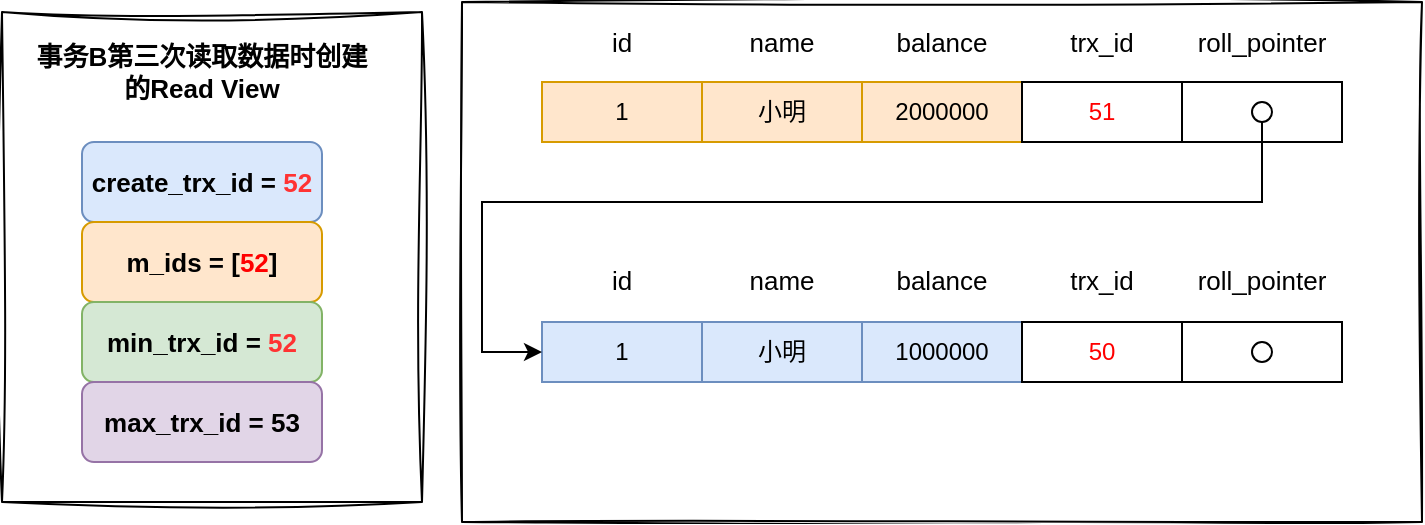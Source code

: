 <mxfile version="21.0.6" type="github">
  <diagram name="第 1 页" id="8c-cIs_c3Myc0rdRLRGu">
    <mxGraphModel dx="1366" dy="836" grid="1" gridSize="10" guides="1" tooltips="1" connect="1" arrows="1" fold="1" page="1" pageScale="1" pageWidth="827" pageHeight="1169" math="0" shadow="0">
      <root>
        <mxCell id="0" />
        <mxCell id="1" parent="0" />
        <mxCell id="Va4RsTK_EDJFepulWqic-35" value="" style="rounded=0;whiteSpace=wrap;html=1;sketch=1;curveFitting=1;jiggle=2;" vertex="1" parent="1">
          <mxGeometry x="320" y="60" width="480" height="260" as="geometry" />
        </mxCell>
        <mxCell id="Va4RsTK_EDJFepulWqic-7" value="" style="rounded=0;whiteSpace=wrap;html=1;sketch=1;curveFitting=1;jiggle=2;" vertex="1" parent="1">
          <mxGeometry x="90" y="65" width="210" height="245" as="geometry" />
        </mxCell>
        <mxCell id="Va4RsTK_EDJFepulWqic-2" value="&lt;font style=&quot;font-size: 13px;&quot;&gt;&lt;b&gt;create_trx_id = &lt;font color=&quot;#ff3333&quot;&gt;52&lt;/font&gt;&lt;/b&gt;&lt;/font&gt;" style="rounded=1;whiteSpace=wrap;html=1;fillColor=#dae8fc;strokeColor=#6c8ebf;" vertex="1" parent="1">
          <mxGeometry x="130" y="130" width="120" height="40" as="geometry" />
        </mxCell>
        <mxCell id="Va4RsTK_EDJFepulWqic-3" value="&lt;font style=&quot;font-size: 13px;&quot;&gt;&lt;b&gt;m_ids = [&lt;font color=&quot;#ff0000&quot;&gt;52&lt;/font&gt;]&lt;/b&gt;&lt;/font&gt;" style="rounded=1;whiteSpace=wrap;html=1;fillColor=#ffe6cc;strokeColor=#d79b00;" vertex="1" parent="1">
          <mxGeometry x="130" y="170" width="120" height="40" as="geometry" />
        </mxCell>
        <mxCell id="Va4RsTK_EDJFepulWqic-4" value="&lt;font style=&quot;font-size: 13px;&quot;&gt;&lt;b&gt;min_trx_id = &lt;font color=&quot;#ff3333&quot;&gt;52&lt;/font&gt;&lt;/b&gt;&lt;/font&gt;" style="rounded=1;whiteSpace=wrap;html=1;fillColor=#d5e8d4;strokeColor=#82b366;" vertex="1" parent="1">
          <mxGeometry x="130" y="210" width="120" height="40" as="geometry" />
        </mxCell>
        <mxCell id="Va4RsTK_EDJFepulWqic-5" value="&lt;font style=&quot;font-size: 13px;&quot;&gt;&lt;b&gt;max_trx_id = 53&lt;/b&gt;&lt;/font&gt;" style="rounded=1;whiteSpace=wrap;html=1;fillColor=#e1d5e7;strokeColor=#9673a6;" vertex="1" parent="1">
          <mxGeometry x="130" y="250" width="120" height="40" as="geometry" />
        </mxCell>
        <mxCell id="Va4RsTK_EDJFepulWqic-6" value="&lt;font style=&quot;font-size: 13px;&quot;&gt;&lt;b&gt;事务B第三次读取数据时创建的Read View&lt;/b&gt;&lt;/font&gt;" style="text;html=1;strokeColor=none;fillColor=none;align=center;verticalAlign=middle;whiteSpace=wrap;rounded=0;" vertex="1" parent="1">
          <mxGeometry x="100" y="80" width="180" height="30" as="geometry" />
        </mxCell>
        <mxCell id="Va4RsTK_EDJFepulWqic-9" value="1" style="rounded=0;whiteSpace=wrap;html=1;fillColor=#ffe6cc;strokeColor=#d79b00;" vertex="1" parent="1">
          <mxGeometry x="360" y="100" width="80" height="30" as="geometry" />
        </mxCell>
        <mxCell id="Va4RsTK_EDJFepulWqic-10" value="1" style="rounded=0;whiteSpace=wrap;html=1;fillColor=#dae8fc;strokeColor=#6c8ebf;" vertex="1" parent="1">
          <mxGeometry x="360" y="220" width="80" height="30" as="geometry" />
        </mxCell>
        <mxCell id="Va4RsTK_EDJFepulWqic-12" value="小明" style="rounded=0;whiteSpace=wrap;html=1;fillColor=#ffe6cc;strokeColor=#d79b00;" vertex="1" parent="1">
          <mxGeometry x="440" y="100" width="80" height="30" as="geometry" />
        </mxCell>
        <mxCell id="Va4RsTK_EDJFepulWqic-13" value="小明" style="rounded=0;whiteSpace=wrap;html=1;fillColor=#dae8fc;strokeColor=#6c8ebf;" vertex="1" parent="1">
          <mxGeometry x="440" y="220" width="80" height="30" as="geometry" />
        </mxCell>
        <mxCell id="Va4RsTK_EDJFepulWqic-14" value="2000000" style="rounded=0;whiteSpace=wrap;html=1;fillColor=#ffe6cc;strokeColor=#d79b00;" vertex="1" parent="1">
          <mxGeometry x="520" y="100" width="80" height="30" as="geometry" />
        </mxCell>
        <mxCell id="Va4RsTK_EDJFepulWqic-15" value="1000000" style="rounded=0;whiteSpace=wrap;html=1;fillColor=#dae8fc;strokeColor=#6c8ebf;" vertex="1" parent="1">
          <mxGeometry x="520" y="220" width="80" height="30" as="geometry" />
        </mxCell>
        <mxCell id="Va4RsTK_EDJFepulWqic-16" value="&lt;font color=&quot;#ff0000&quot;&gt;51&lt;/font&gt;" style="rounded=0;whiteSpace=wrap;html=1;" vertex="1" parent="1">
          <mxGeometry x="600" y="100" width="80" height="30" as="geometry" />
        </mxCell>
        <mxCell id="Va4RsTK_EDJFepulWqic-17" value="&lt;font color=&quot;#ff0000&quot;&gt;50&lt;/font&gt;" style="rounded=0;whiteSpace=wrap;html=1;" vertex="1" parent="1">
          <mxGeometry x="600" y="220" width="80" height="30" as="geometry" />
        </mxCell>
        <mxCell id="Va4RsTK_EDJFepulWqic-18" value="" style="rounded=0;whiteSpace=wrap;html=1;" vertex="1" parent="1">
          <mxGeometry x="680" y="100" width="80" height="30" as="geometry" />
        </mxCell>
        <mxCell id="Va4RsTK_EDJFepulWqic-19" value="" style="rounded=0;whiteSpace=wrap;html=1;" vertex="1" parent="1">
          <mxGeometry x="680" y="220" width="80" height="30" as="geometry" />
        </mxCell>
        <mxCell id="Va4RsTK_EDJFepulWqic-20" value="&lt;font style=&quot;font-size: 13px;&quot;&gt;id&lt;/font&gt;" style="text;html=1;strokeColor=none;fillColor=none;align=center;verticalAlign=middle;whiteSpace=wrap;rounded=0;" vertex="1" parent="1">
          <mxGeometry x="370" y="65" width="60" height="30" as="geometry" />
        </mxCell>
        <mxCell id="Va4RsTK_EDJFepulWqic-21" value="&lt;font style=&quot;font-size: 13px;&quot;&gt;name&lt;/font&gt;" style="text;html=1;strokeColor=none;fillColor=none;align=center;verticalAlign=middle;whiteSpace=wrap;rounded=0;" vertex="1" parent="1">
          <mxGeometry x="450" y="65" width="60" height="30" as="geometry" />
        </mxCell>
        <mxCell id="Va4RsTK_EDJFepulWqic-22" value="&lt;font style=&quot;font-size: 13px;&quot;&gt;balance&lt;/font&gt;" style="text;html=1;strokeColor=none;fillColor=none;align=center;verticalAlign=middle;whiteSpace=wrap;rounded=0;" vertex="1" parent="1">
          <mxGeometry x="530" y="65" width="60" height="30" as="geometry" />
        </mxCell>
        <mxCell id="Va4RsTK_EDJFepulWqic-23" value="&lt;font style=&quot;font-size: 13px;&quot;&gt;trx_id&lt;/font&gt;" style="text;html=1;strokeColor=none;fillColor=none;align=center;verticalAlign=middle;whiteSpace=wrap;rounded=0;" vertex="1" parent="1">
          <mxGeometry x="610" y="65" width="60" height="30" as="geometry" />
        </mxCell>
        <mxCell id="Va4RsTK_EDJFepulWqic-26" value="&lt;font style=&quot;font-size: 13px;&quot;&gt;roll_pointer&lt;/font&gt;" style="text;html=1;strokeColor=none;fillColor=none;align=center;verticalAlign=middle;whiteSpace=wrap;rounded=0;" vertex="1" parent="1">
          <mxGeometry x="690" y="65" width="60" height="30" as="geometry" />
        </mxCell>
        <mxCell id="Va4RsTK_EDJFepulWqic-27" value="&lt;font style=&quot;font-size: 13px;&quot;&gt;id&lt;/font&gt;" style="text;html=1;strokeColor=none;fillColor=none;align=center;verticalAlign=middle;whiteSpace=wrap;rounded=0;" vertex="1" parent="1">
          <mxGeometry x="370" y="184" width="60" height="30" as="geometry" />
        </mxCell>
        <mxCell id="Va4RsTK_EDJFepulWqic-28" value="&lt;font style=&quot;font-size: 13px;&quot;&gt;name&lt;/font&gt;" style="text;html=1;strokeColor=none;fillColor=none;align=center;verticalAlign=middle;whiteSpace=wrap;rounded=0;" vertex="1" parent="1">
          <mxGeometry x="450" y="184" width="60" height="30" as="geometry" />
        </mxCell>
        <mxCell id="Va4RsTK_EDJFepulWqic-29" value="&lt;font style=&quot;font-size: 13px;&quot;&gt;balance&lt;/font&gt;" style="text;html=1;strokeColor=none;fillColor=none;align=center;verticalAlign=middle;whiteSpace=wrap;rounded=0;" vertex="1" parent="1">
          <mxGeometry x="530" y="184" width="60" height="30" as="geometry" />
        </mxCell>
        <mxCell id="Va4RsTK_EDJFepulWqic-30" value="&lt;font style=&quot;font-size: 13px;&quot;&gt;trx_id&lt;/font&gt;" style="text;html=1;strokeColor=none;fillColor=none;align=center;verticalAlign=middle;whiteSpace=wrap;rounded=0;" vertex="1" parent="1">
          <mxGeometry x="610" y="184" width="60" height="30" as="geometry" />
        </mxCell>
        <mxCell id="Va4RsTK_EDJFepulWqic-31" value="&lt;font style=&quot;font-size: 13px;&quot;&gt;roll_pointer&lt;/font&gt;" style="text;html=1;strokeColor=none;fillColor=none;align=center;verticalAlign=middle;whiteSpace=wrap;rounded=0;" vertex="1" parent="1">
          <mxGeometry x="690" y="184" width="60" height="30" as="geometry" />
        </mxCell>
        <mxCell id="Va4RsTK_EDJFepulWqic-32" value="" style="ellipse;whiteSpace=wrap;html=1;aspect=fixed;" vertex="1" parent="1">
          <mxGeometry x="715" y="110" width="10" height="10" as="geometry" />
        </mxCell>
        <mxCell id="Va4RsTK_EDJFepulWqic-33" value="" style="ellipse;whiteSpace=wrap;html=1;aspect=fixed;" vertex="1" parent="1">
          <mxGeometry x="715" y="230" width="10" height="10" as="geometry" />
        </mxCell>
        <mxCell id="Va4RsTK_EDJFepulWqic-34" value="" style="endArrow=classic;html=1;rounded=0;entryX=0;entryY=0.5;entryDx=0;entryDy=0;" edge="1" parent="1" target="Va4RsTK_EDJFepulWqic-10">
          <mxGeometry width="50" height="50" relative="1" as="geometry">
            <mxPoint x="720" y="120" as="sourcePoint" />
            <mxPoint x="440" y="380" as="targetPoint" />
            <Array as="points">
              <mxPoint x="720" y="160" />
              <mxPoint x="330" y="160" />
              <mxPoint x="330" y="235" />
            </Array>
          </mxGeometry>
        </mxCell>
      </root>
    </mxGraphModel>
  </diagram>
</mxfile>

